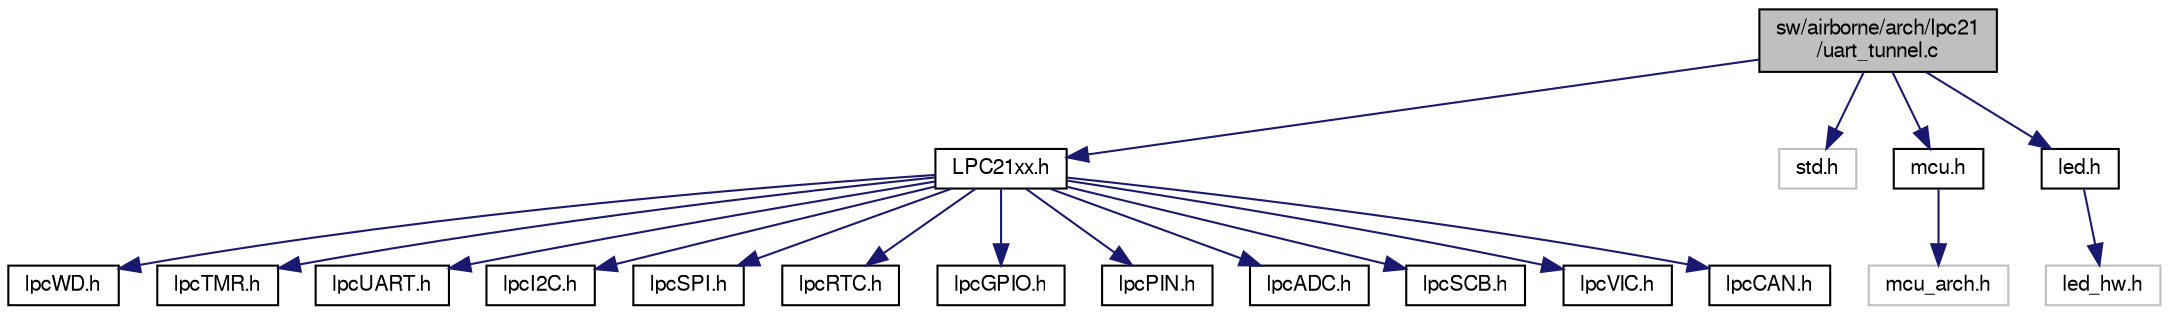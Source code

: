 digraph "sw/airborne/arch/lpc21/uart_tunnel.c"
{
  edge [fontname="FreeSans",fontsize="10",labelfontname="FreeSans",labelfontsize="10"];
  node [fontname="FreeSans",fontsize="10",shape=record];
  Node1 [label="sw/airborne/arch/lpc21\l/uart_tunnel.c",height=0.2,width=0.4,color="black", fillcolor="grey75", style="filled", fontcolor="black"];
  Node1 -> Node2 [color="midnightblue",fontsize="10",style="solid",fontname="FreeSans"];
  Node2 [label="LPC21xx.h",height=0.2,width=0.4,color="black", fillcolor="white", style="filled",URL="$LPC21xx_8h.html"];
  Node2 -> Node3 [color="midnightblue",fontsize="10",style="solid",fontname="FreeSans"];
  Node3 [label="lpcWD.h",height=0.2,width=0.4,color="black", fillcolor="white", style="filled",URL="$lpcWD_8h.html"];
  Node2 -> Node4 [color="midnightblue",fontsize="10",style="solid",fontname="FreeSans"];
  Node4 [label="lpcTMR.h",height=0.2,width=0.4,color="black", fillcolor="white", style="filled",URL="$lpcTMR_8h.html"];
  Node2 -> Node5 [color="midnightblue",fontsize="10",style="solid",fontname="FreeSans"];
  Node5 [label="lpcUART.h",height=0.2,width=0.4,color="black", fillcolor="white", style="filled",URL="$lpcUART_8h.html"];
  Node2 -> Node6 [color="midnightblue",fontsize="10",style="solid",fontname="FreeSans"];
  Node6 [label="lpcI2C.h",height=0.2,width=0.4,color="black", fillcolor="white", style="filled",URL="$lpcI2C_8h.html"];
  Node2 -> Node7 [color="midnightblue",fontsize="10",style="solid",fontname="FreeSans"];
  Node7 [label="lpcSPI.h",height=0.2,width=0.4,color="black", fillcolor="white", style="filled",URL="$lpcSPI_8h.html"];
  Node2 -> Node8 [color="midnightblue",fontsize="10",style="solid",fontname="FreeSans"];
  Node8 [label="lpcRTC.h",height=0.2,width=0.4,color="black", fillcolor="white", style="filled",URL="$lpcRTC_8h.html"];
  Node2 -> Node9 [color="midnightblue",fontsize="10",style="solid",fontname="FreeSans"];
  Node9 [label="lpcGPIO.h",height=0.2,width=0.4,color="black", fillcolor="white", style="filled",URL="$lpcGPIO_8h.html"];
  Node2 -> Node10 [color="midnightblue",fontsize="10",style="solid",fontname="FreeSans"];
  Node10 [label="lpcPIN.h",height=0.2,width=0.4,color="black", fillcolor="white", style="filled",URL="$lpcPIN_8h.html"];
  Node2 -> Node11 [color="midnightblue",fontsize="10",style="solid",fontname="FreeSans"];
  Node11 [label="lpcADC.h",height=0.2,width=0.4,color="black", fillcolor="white", style="filled",URL="$lpcADC_8h.html"];
  Node2 -> Node12 [color="midnightblue",fontsize="10",style="solid",fontname="FreeSans"];
  Node12 [label="lpcSCB.h",height=0.2,width=0.4,color="black", fillcolor="white", style="filled",URL="$lpcSCB_8h.html"];
  Node2 -> Node13 [color="midnightblue",fontsize="10",style="solid",fontname="FreeSans"];
  Node13 [label="lpcVIC.h",height=0.2,width=0.4,color="black", fillcolor="white", style="filled",URL="$lpcVIC_8h.html"];
  Node2 -> Node14 [color="midnightblue",fontsize="10",style="solid",fontname="FreeSans"];
  Node14 [label="lpcCAN.h",height=0.2,width=0.4,color="black", fillcolor="white", style="filled",URL="$lpcCAN_8h.html"];
  Node1 -> Node15 [color="midnightblue",fontsize="10",style="solid",fontname="FreeSans"];
  Node15 [label="std.h",height=0.2,width=0.4,color="grey75", fillcolor="white", style="filled"];
  Node1 -> Node16 [color="midnightblue",fontsize="10",style="solid",fontname="FreeSans"];
  Node16 [label="mcu.h",height=0.2,width=0.4,color="black", fillcolor="white", style="filled",URL="$mcu_8h.html",tooltip="Arch independent mcu ( Micro Controller Unit ) utilities. "];
  Node16 -> Node17 [color="midnightblue",fontsize="10",style="solid",fontname="FreeSans"];
  Node17 [label="mcu_arch.h",height=0.2,width=0.4,color="grey75", fillcolor="white", style="filled"];
  Node1 -> Node18 [color="midnightblue",fontsize="10",style="solid",fontname="FreeSans"];
  Node18 [label="led.h",height=0.2,width=0.4,color="black", fillcolor="white", style="filled",URL="$led_8h.html",tooltip="arch independent LED (Light Emitting Diodes) API "];
  Node18 -> Node19 [color="midnightblue",fontsize="10",style="solid",fontname="FreeSans"];
  Node19 [label="led_hw.h",height=0.2,width=0.4,color="grey75", fillcolor="white", style="filled"];
}
